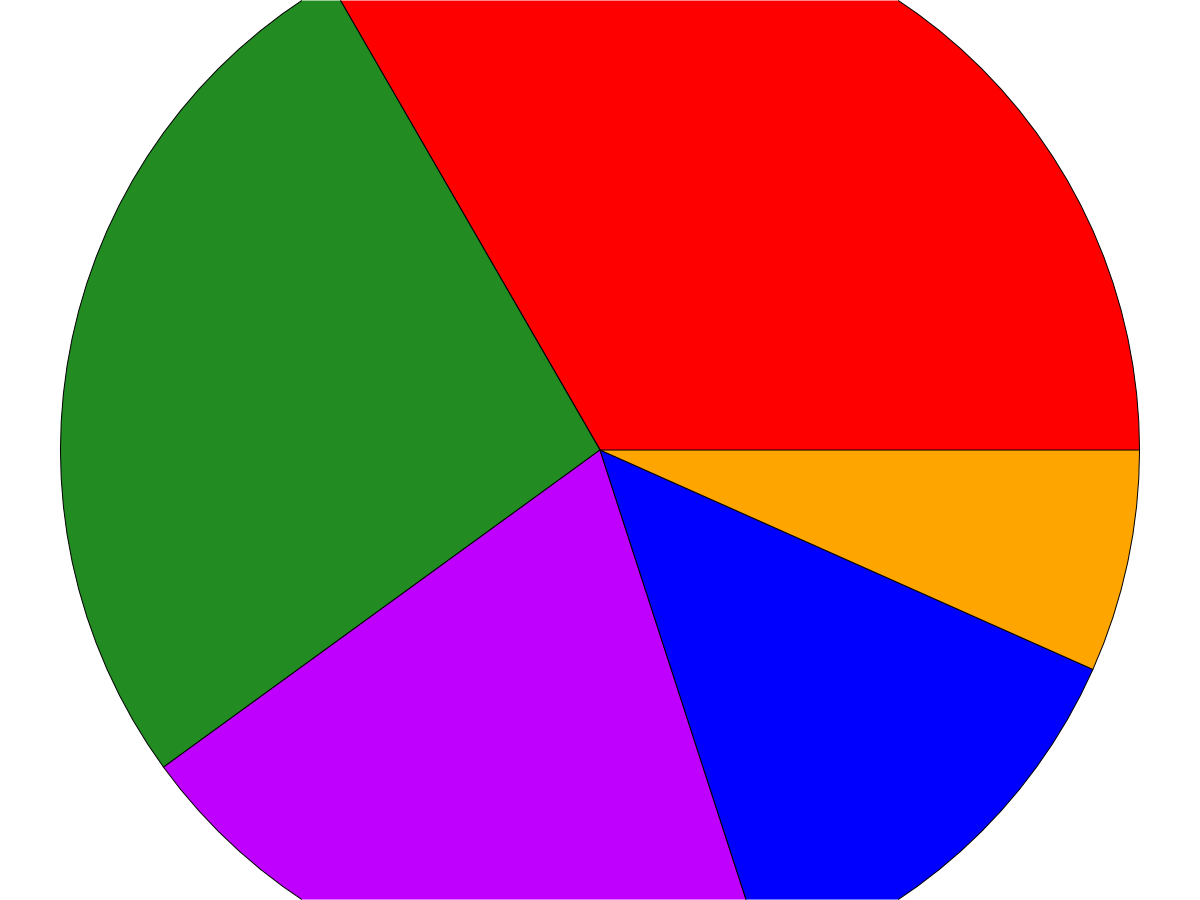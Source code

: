 reset
set term postscript eps color enhanced size 5cm,5cm
set output "ruleta2.eps"

set size square
set style fill solid 1.0 border -1

set object 1 circle at screen 0.5,0.5 size \
  screen 0.45 arc [0     :120] fillcolor rgb "red" front
set object 2 circle at screen 0.5,0.5 size \
  screen 0.45 arc [120:216] fillcolor rgb "forest-green" front
set object 4 circle at screen 0.5,0.5 size \
  screen 0.45 arc [216:288] fillcolor rgb "dark-magenta" front
set object 5 circle at screen 0.5,0.5 size \
  screen 0.45 arc [288:336] fillcolor rgb "blue" front
set object 6 circle at screen 0.5,0.5 size \
  screen 0.45 arc [336:360] fillcolor rgb "orange" front

#plot a white line, i.e., plot nothing
unset border
unset tics
unset key
plot x with lines lc rgb "#ffffff"
set output

